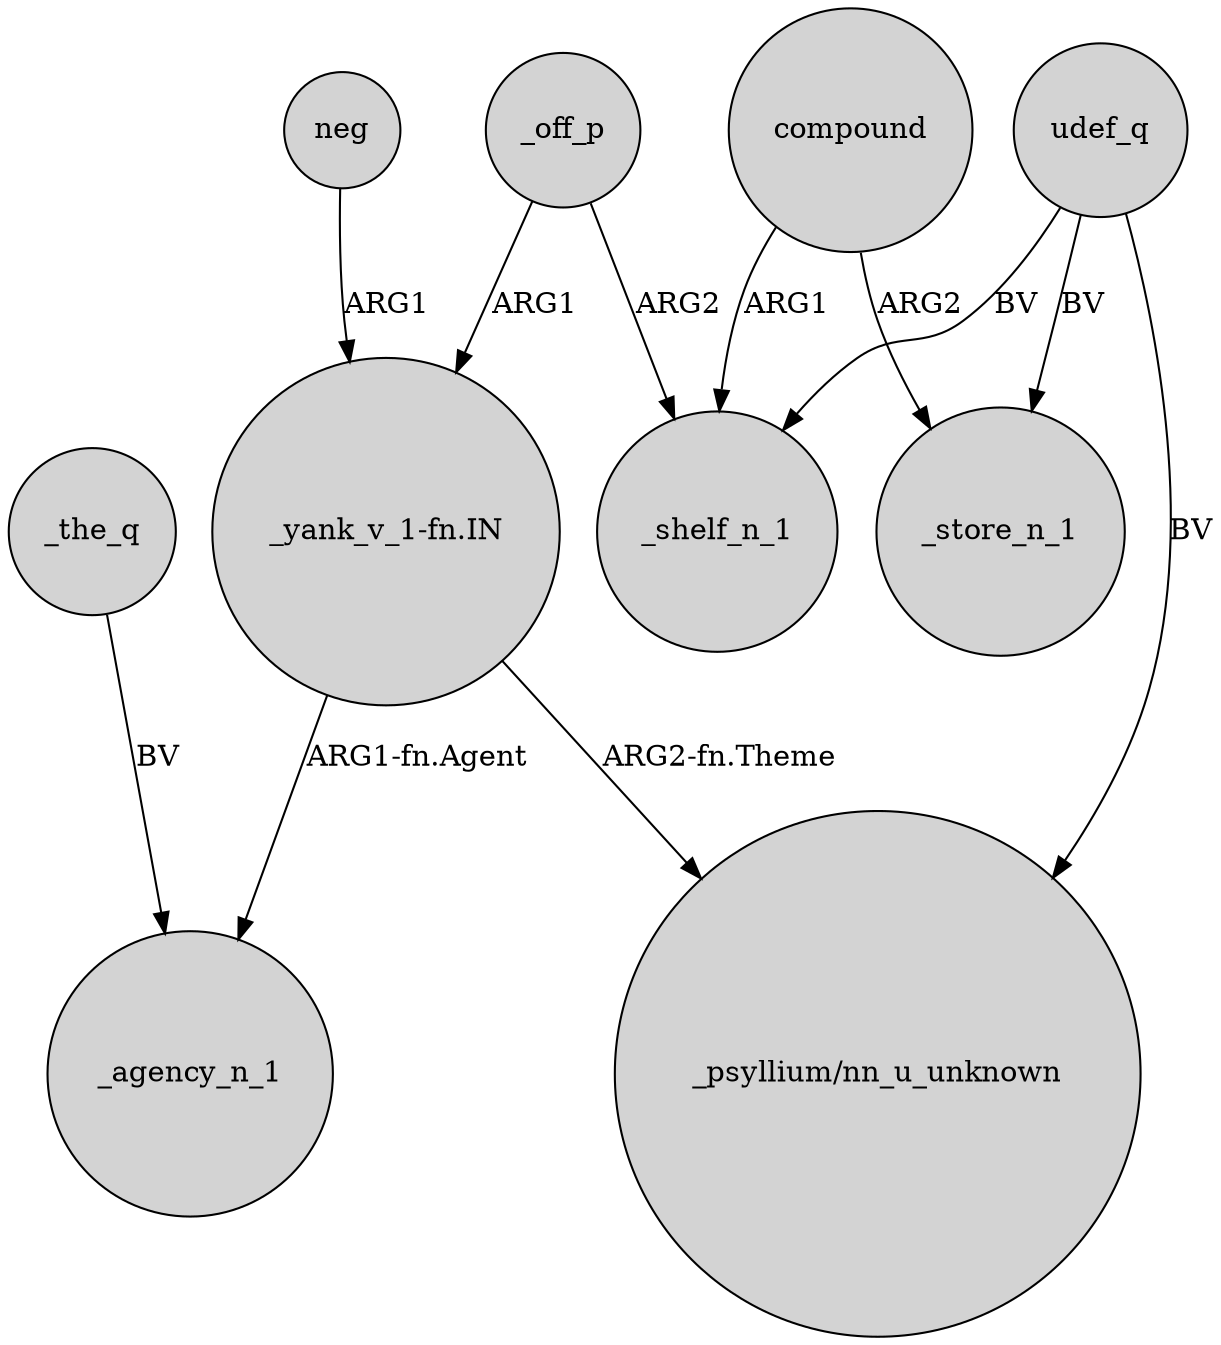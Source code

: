digraph {
	node [shape=circle style=filled]
	_off_p -> _shelf_n_1 [label=ARG2]
	_the_q -> _agency_n_1 [label=BV]
	udef_q -> "_psyllium/nn_u_unknown" [label=BV]
	compound -> _shelf_n_1 [label=ARG1]
	"_yank_v_1-fn.IN" -> "_psyllium/nn_u_unknown" [label="ARG2-fn.Theme"]
	compound -> _store_n_1 [label=ARG2]
	"_yank_v_1-fn.IN" -> _agency_n_1 [label="ARG1-fn.Agent"]
	neg -> "_yank_v_1-fn.IN" [label=ARG1]
	_off_p -> "_yank_v_1-fn.IN" [label=ARG1]
	udef_q -> _store_n_1 [label=BV]
	udef_q -> _shelf_n_1 [label=BV]
}
